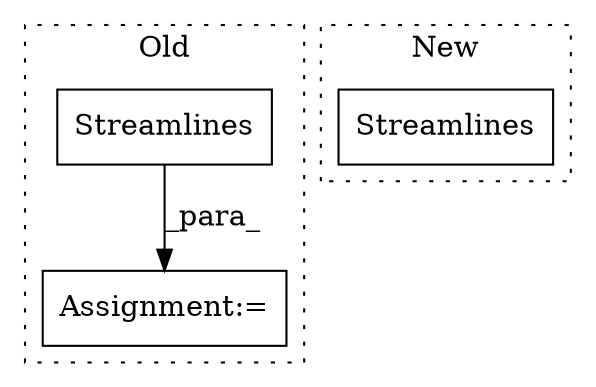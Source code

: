 digraph G {
subgraph cluster0 {
1 [label="Streamlines" a="32" s="2280,2307" l="12,1" shape="box"];
3 [label="Assignment:=" a="7" s="2279" l="1" shape="box"];
label = "Old";
style="dotted";
}
subgraph cluster1 {
2 [label="Streamlines" a="32" s="3374" l="13" shape="box"];
label = "New";
style="dotted";
}
1 -> 3 [label="_para_"];
}